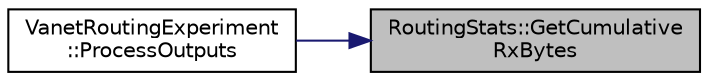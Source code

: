 digraph "RoutingStats::GetCumulativeRxBytes"
{
 // LATEX_PDF_SIZE
  edge [fontname="Helvetica",fontsize="10",labelfontname="Helvetica",labelfontsize="10"];
  node [fontname="Helvetica",fontsize="10",shape=record];
  rankdir="RL";
  Node1 [label="RoutingStats::GetCumulative\lRxBytes",height=0.2,width=0.4,color="black", fillcolor="grey75", style="filled", fontcolor="black",tooltip="Returns the cumulative number of bytes received."];
  Node1 -> Node2 [dir="back",color="midnightblue",fontsize="10",style="solid",fontname="Helvetica"];
  Node2 [label="VanetRoutingExperiment\l::ProcessOutputs",height=0.2,width=0.4,color="black", fillcolor="white", style="filled",URL="$class_vanet_routing_experiment.html#ac3892b3643ab2f45667d8800676edfd7",tooltip="Process outputs."];
}
